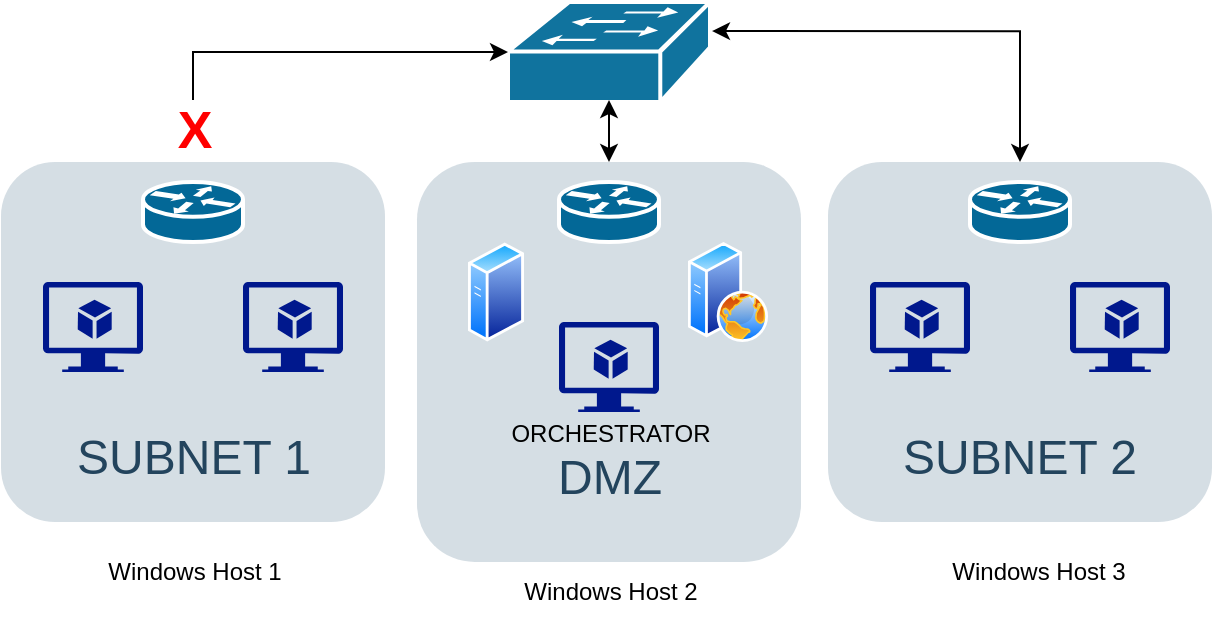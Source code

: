 <mxfile version="26.2.13">
  <diagram id="6a731a19-8d31-9384-78a2-239565b7b9f0" name="Page-1">
    <mxGraphModel dx="870" dy="573" grid="1" gridSize="10" guides="1" tooltips="1" connect="1" arrows="1" fold="1" page="1" pageScale="1" pageWidth="827" pageHeight="1169" background="none" math="0" shadow="0">
      <root>
        <mxCell id="0" />
        <mxCell id="1" parent="0" />
        <mxCell id="2093" value="&lt;div&gt;&lt;br&gt;&lt;/div&gt;&lt;div&gt;&lt;br&gt;&lt;/div&gt;&lt;div&gt;&lt;br&gt;&lt;/div&gt;&lt;div&gt;&lt;br&gt;&lt;/div&gt;SUBNET 1" style="rounded=1;whiteSpace=wrap;html=1;strokeColor=none;fillColor=#BAC8D3;fontSize=24;fontColor=#23445D;align=center;opacity=60;" parent="1" vertex="1">
          <mxGeometry x="526.5" y="320" width="192" height="180" as="geometry" />
        </mxCell>
        <mxCell id="2115" value="" style="shape=mxgraph.cisco.switches.workgroup_switch;html=1;dashed=0;fillColor=#10739E;strokeColor=#ffffff;strokeWidth=2;verticalLabelPosition=bottom;verticalAlign=top;fontFamily=Helvetica;fontSize=36;fontColor=#FFB366" parent="1" vertex="1">
          <mxGeometry x="780" y="240" width="101" height="50" as="geometry" />
        </mxCell>
        <mxCell id="GoFeqjczIqBJv0vn_DyG-2259" value="&lt;div&gt;&lt;br&gt;&lt;/div&gt;&lt;div&gt;&lt;br&gt;&lt;/div&gt;&lt;div&gt;&lt;br&gt;&lt;/div&gt;&lt;div&gt;&lt;br&gt;&lt;/div&gt;DMZ" style="rounded=1;whiteSpace=wrap;html=1;strokeColor=none;fillColor=#BAC8D3;fontSize=24;fontColor=#23445D;align=center;opacity=60;" parent="1" vertex="1">
          <mxGeometry x="734.5" y="320" width="192" height="200" as="geometry" />
        </mxCell>
        <mxCell id="GoFeqjczIqBJv0vn_DyG-2260" value="&lt;div&gt;&lt;br&gt;&lt;/div&gt;&lt;div&gt;&lt;br&gt;&lt;/div&gt;&lt;div&gt;&lt;br&gt;&lt;/div&gt;&lt;div&gt;&lt;br&gt;&lt;/div&gt;SUBNET 2" style="rounded=1;whiteSpace=wrap;html=1;strokeColor=none;fillColor=#BAC8D3;fontSize=24;fontColor=#23445D;align=center;opacity=60;" parent="1" vertex="1">
          <mxGeometry x="940" y="320" width="192" height="180" as="geometry" />
        </mxCell>
        <mxCell id="GoFeqjczIqBJv0vn_DyG-2262" value="Windows Host 1" style="text;html=1;align=center;verticalAlign=middle;resizable=0;points=[];autosize=1;strokeColor=none;fillColor=none;" parent="1" vertex="1">
          <mxGeometry x="567.5" y="510" width="110" height="30" as="geometry" />
        </mxCell>
        <mxCell id="GoFeqjczIqBJv0vn_DyG-2263" value="Windows Host 2" style="text;html=1;align=center;verticalAlign=middle;resizable=0;points=[];autosize=1;strokeColor=none;fillColor=none;" parent="1" vertex="1">
          <mxGeometry x="775.5" y="520" width="110" height="30" as="geometry" />
        </mxCell>
        <mxCell id="GoFeqjczIqBJv0vn_DyG-2264" value="Windows Host 3" style="text;html=1;align=center;verticalAlign=middle;resizable=0;points=[];autosize=1;strokeColor=none;fillColor=none;" parent="1" vertex="1">
          <mxGeometry x="990" y="510" width="110" height="30" as="geometry" />
        </mxCell>
        <mxCell id="GoFeqjczIqBJv0vn_DyG-2265" style="edgeStyle=orthogonalEdgeStyle;rounded=0;orthogonalLoop=1;jettySize=auto;html=1;exitX=0.5;exitY=0;exitDx=0;exitDy=0;entryX=1.01;entryY=0.291;entryDx=0;entryDy=0;entryPerimeter=0;startArrow=classic;startFill=1;" parent="1" source="GoFeqjczIqBJv0vn_DyG-2260" target="2115" edge="1">
          <mxGeometry relative="1" as="geometry" />
        </mxCell>
        <mxCell id="GoFeqjczIqBJv0vn_DyG-2266" style="edgeStyle=orthogonalEdgeStyle;rounded=0;orthogonalLoop=1;jettySize=auto;html=1;exitX=0.5;exitY=0;exitDx=0;exitDy=0;entryX=0.5;entryY=0.98;entryDx=0;entryDy=0;entryPerimeter=0;startArrow=classic;startFill=1;" parent="1" source="GoFeqjczIqBJv0vn_DyG-2259" target="2115" edge="1">
          <mxGeometry relative="1" as="geometry" />
        </mxCell>
        <mxCell id="GoFeqjczIqBJv0vn_DyG-2267" style="edgeStyle=orthogonalEdgeStyle;rounded=0;orthogonalLoop=1;jettySize=auto;html=1;exitX=0.5;exitY=0;exitDx=0;exitDy=0;entryX=0;entryY=0.5;entryDx=0;entryDy=0;entryPerimeter=0;startArrow=none;startFill=0;targetPerimeterSpacing=-1;" parent="1" source="2093" target="2115" edge="1">
          <mxGeometry relative="1" as="geometry" />
        </mxCell>
        <mxCell id="V34vvi8RUYFBC4i_EAV8-2135" value="&lt;b&gt;&lt;font style=&quot;color: rgb(255, 0, 0);&quot;&gt;X&lt;/font&gt;&lt;/b&gt;" style="edgeLabel;html=1;align=center;verticalAlign=middle;resizable=0;points=[];labelBackgroundColor=default;fontSize=26;spacingBottom=13;" vertex="1" connectable="0" parent="GoFeqjczIqBJv0vn_DyG-2267">
          <mxGeometry x="-0.917" y="-1" relative="1" as="geometry">
            <mxPoint x="-1" y="-1" as="offset" />
          </mxGeometry>
        </mxCell>
        <mxCell id="GoFeqjczIqBJv0vn_DyG-2271" value="" style="sketch=0;aspect=fixed;pointerEvents=1;shadow=0;dashed=0;html=1;strokeColor=none;labelPosition=center;verticalLabelPosition=bottom;verticalAlign=top;align=center;fillColor=#00188D;shape=mxgraph.azure.virtual_machine_feature" parent="1" vertex="1">
          <mxGeometry x="647.5" y="380" width="50" height="45" as="geometry" />
        </mxCell>
        <mxCell id="GoFeqjczIqBJv0vn_DyG-2273" value="" style="sketch=0;aspect=fixed;pointerEvents=1;shadow=0;dashed=0;html=1;strokeColor=none;labelPosition=center;verticalLabelPosition=bottom;verticalAlign=top;align=center;fillColor=#00188D;shape=mxgraph.azure.virtual_machine_feature" parent="1" vertex="1">
          <mxGeometry x="547.5" y="380" width="50" height="45" as="geometry" />
        </mxCell>
        <mxCell id="GoFeqjczIqBJv0vn_DyG-2275" value="" style="sketch=0;aspect=fixed;pointerEvents=1;shadow=0;dashed=0;html=1;strokeColor=none;labelPosition=center;verticalLabelPosition=bottom;verticalAlign=top;align=center;fillColor=#00188D;shape=mxgraph.azure.virtual_machine_feature" parent="1" vertex="1">
          <mxGeometry x="1061" y="380" width="50" height="45" as="geometry" />
        </mxCell>
        <mxCell id="GoFeqjczIqBJv0vn_DyG-2277" value="" style="sketch=0;aspect=fixed;pointerEvents=1;shadow=0;dashed=0;html=1;strokeColor=none;labelPosition=center;verticalLabelPosition=bottom;verticalAlign=top;align=center;fillColor=#00188D;shape=mxgraph.azure.virtual_machine_feature" parent="1" vertex="1">
          <mxGeometry x="961" y="380" width="50" height="45" as="geometry" />
        </mxCell>
        <mxCell id="GoFeqjczIqBJv0vn_DyG-2278" value="" style="image;aspect=fixed;perimeter=ellipsePerimeter;html=1;align=center;shadow=0;dashed=0;spacingTop=3;image=img/lib/active_directory/generic_server.svg;" parent="1" vertex="1">
          <mxGeometry x="760" y="360" width="28.0" height="50" as="geometry" />
        </mxCell>
        <mxCell id="GoFeqjczIqBJv0vn_DyG-2279" value="" style="image;aspect=fixed;perimeter=ellipsePerimeter;html=1;align=center;shadow=0;dashed=0;spacingTop=3;image=img/lib/active_directory/web_server.svg;" parent="1" vertex="1">
          <mxGeometry x="870" y="360" width="40" height="50" as="geometry" />
        </mxCell>
        <mxCell id="GoFeqjczIqBJv0vn_DyG-2280" value="" style="sketch=0;aspect=fixed;pointerEvents=1;shadow=0;dashed=0;html=1;strokeColor=none;labelPosition=center;verticalLabelPosition=bottom;verticalAlign=top;align=center;fillColor=#00188D;shape=mxgraph.azure.virtual_machine_feature" parent="1" vertex="1">
          <mxGeometry x="805.5" y="400" width="50" height="45" as="geometry" />
        </mxCell>
        <mxCell id="GoFeqjczIqBJv0vn_DyG-2281" value="ORCHESTRATOR" style="text;html=1;align=center;verticalAlign=middle;resizable=0;points=[];autosize=1;strokeColor=none;fillColor=none;" parent="1" vertex="1">
          <mxGeometry x="770.5" y="440.5" width="120" height="30" as="geometry" />
        </mxCell>
        <mxCell id="V34vvi8RUYFBC4i_EAV8-2132" value="" style="shape=mxgraph.cisco.routers.router;html=1;pointerEvents=1;dashed=0;fillColor=#036897;strokeColor=#ffffff;strokeWidth=2;verticalLabelPosition=bottom;verticalAlign=top;align=center;outlineConnect=0;" vertex="1" parent="1">
          <mxGeometry x="597.5" y="330" width="50" height="30" as="geometry" />
        </mxCell>
        <mxCell id="V34vvi8RUYFBC4i_EAV8-2133" value="" style="shape=mxgraph.cisco.routers.router;html=1;pointerEvents=1;dashed=0;fillColor=#036897;strokeColor=#ffffff;strokeWidth=2;verticalLabelPosition=bottom;verticalAlign=top;align=center;outlineConnect=0;" vertex="1" parent="1">
          <mxGeometry x="805.5" y="330" width="50" height="30" as="geometry" />
        </mxCell>
        <mxCell id="V34vvi8RUYFBC4i_EAV8-2134" value="" style="shape=mxgraph.cisco.routers.router;html=1;pointerEvents=1;dashed=0;fillColor=#036897;strokeColor=#ffffff;strokeWidth=2;verticalLabelPosition=bottom;verticalAlign=top;align=center;outlineConnect=0;" vertex="1" parent="1">
          <mxGeometry x="1011" y="330" width="50" height="30" as="geometry" />
        </mxCell>
      </root>
    </mxGraphModel>
  </diagram>
</mxfile>
